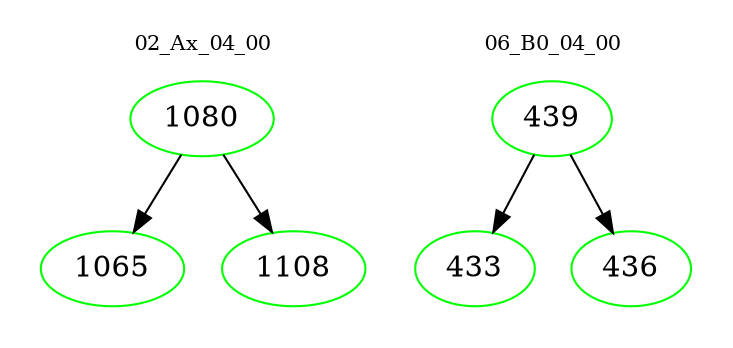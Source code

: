 digraph{
subgraph cluster_0 {
color = white
label = "02_Ax_04_00";
fontsize=10;
T0_1080 [label="1080", color="green"]
T0_1080 -> T0_1065 [color="black"]
T0_1065 [label="1065", color="green"]
T0_1080 -> T0_1108 [color="black"]
T0_1108 [label="1108", color="green"]
}
subgraph cluster_1 {
color = white
label = "06_B0_04_00";
fontsize=10;
T1_439 [label="439", color="green"]
T1_439 -> T1_433 [color="black"]
T1_433 [label="433", color="green"]
T1_439 -> T1_436 [color="black"]
T1_436 [label="436", color="green"]
}
}
